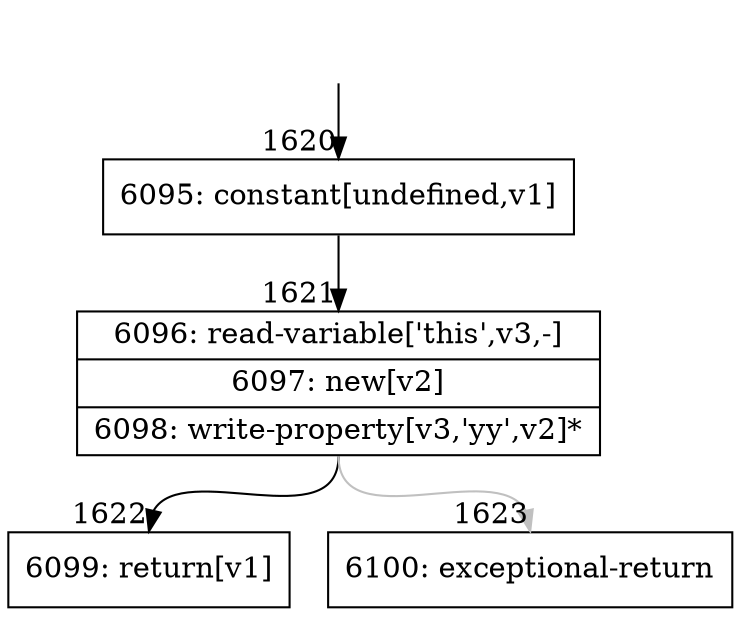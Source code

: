 digraph {
rankdir="TD"
BB_entry105[shape=none,label=""];
BB_entry105 -> BB1620 [tailport=s, headport=n, headlabel="    1620"]
BB1620 [shape=record label="{6095: constant[undefined,v1]}" ] 
BB1620 -> BB1621 [tailport=s, headport=n, headlabel="      1621"]
BB1621 [shape=record label="{6096: read-variable['this',v3,-]|6097: new[v2]|6098: write-property[v3,'yy',v2]*}" ] 
BB1621 -> BB1622 [tailport=s, headport=n, headlabel="      1622"]
BB1621 -> BB1623 [tailport=s, headport=n, color=gray, headlabel="      1623"]
BB1622 [shape=record label="{6099: return[v1]}" ] 
BB1623 [shape=record label="{6100: exceptional-return}" ] 
//#$~ 1430
}
